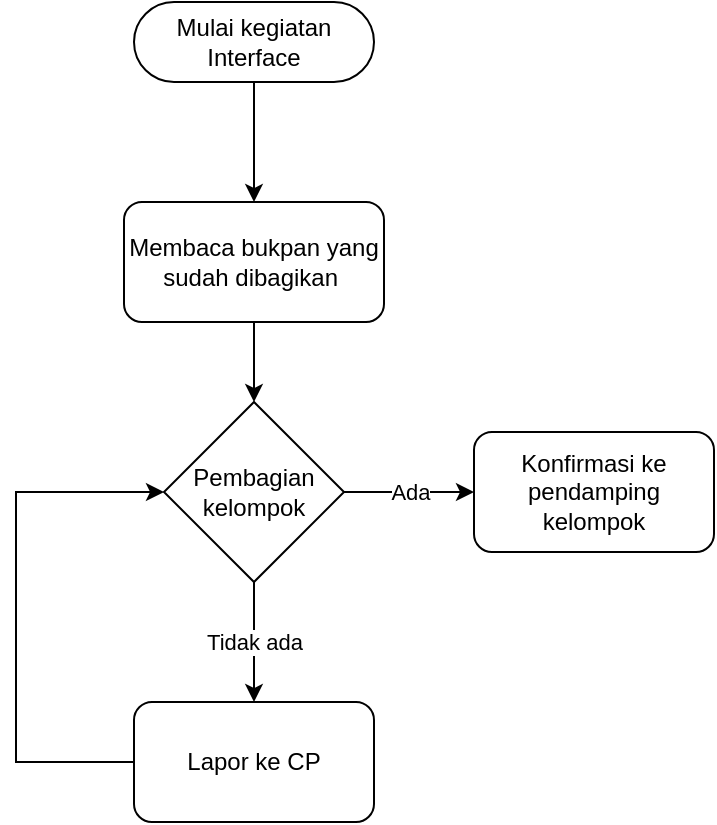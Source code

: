 <mxfile version="24.7.7">
  <diagram id="C5RBs43oDa-KdzZeNtuy" name="Page-1">
    <mxGraphModel dx="794" dy="539" grid="1" gridSize="10" guides="1" tooltips="1" connect="1" arrows="1" fold="1" page="1" pageScale="1" pageWidth="827" pageHeight="1169" math="0" shadow="0">
      <root>
        <mxCell id="WIyWlLk6GJQsqaUBKTNV-0" />
        <mxCell id="WIyWlLk6GJQsqaUBKTNV-1" parent="WIyWlLk6GJQsqaUBKTNV-0" />
        <mxCell id="WIyWlLk6GJQsqaUBKTNV-3" value="Mulai kegiatan Interface" style="rounded=1;whiteSpace=wrap;html=1;fontSize=12;glass=0;strokeWidth=1;shadow=0;arcSize=50;" parent="WIyWlLk6GJQsqaUBKTNV-1" vertex="1">
          <mxGeometry x="160" y="30" width="120" height="40" as="geometry" />
        </mxCell>
        <mxCell id="yGrnE1PD_NmoXbB0c2LZ-3" value="" style="edgeStyle=orthogonalEdgeStyle;rounded=0;orthogonalLoop=1;jettySize=auto;html=1;" edge="1" parent="WIyWlLk6GJQsqaUBKTNV-1" source="yGrnE1PD_NmoXbB0c2LZ-0" target="yGrnE1PD_NmoXbB0c2LZ-2">
          <mxGeometry relative="1" as="geometry" />
        </mxCell>
        <mxCell id="yGrnE1PD_NmoXbB0c2LZ-0" value="Membaca bukpan yang sudah dibagikan&amp;nbsp;" style="rounded=1;whiteSpace=wrap;html=1;" vertex="1" parent="WIyWlLk6GJQsqaUBKTNV-1">
          <mxGeometry x="155" y="130" width="130" height="60" as="geometry" />
        </mxCell>
        <mxCell id="yGrnE1PD_NmoXbB0c2LZ-1" value="" style="endArrow=classic;html=1;rounded=0;exitX=0.5;exitY=1;exitDx=0;exitDy=0;entryX=0.5;entryY=0;entryDx=0;entryDy=0;strokeColor=default;" edge="1" parent="WIyWlLk6GJQsqaUBKTNV-1" source="WIyWlLk6GJQsqaUBKTNV-3" target="yGrnE1PD_NmoXbB0c2LZ-0">
          <mxGeometry width="50" height="50" relative="1" as="geometry">
            <mxPoint x="210" y="170" as="sourcePoint" />
            <mxPoint x="260" y="120" as="targetPoint" />
          </mxGeometry>
        </mxCell>
        <mxCell id="yGrnE1PD_NmoXbB0c2LZ-5" value="Tidak ada" style="edgeStyle=orthogonalEdgeStyle;rounded=0;orthogonalLoop=1;jettySize=auto;html=1;" edge="1" parent="WIyWlLk6GJQsqaUBKTNV-1" source="yGrnE1PD_NmoXbB0c2LZ-2" target="yGrnE1PD_NmoXbB0c2LZ-4">
          <mxGeometry relative="1" as="geometry" />
        </mxCell>
        <mxCell id="yGrnE1PD_NmoXbB0c2LZ-12" value="Ada" style="edgeStyle=orthogonalEdgeStyle;rounded=0;orthogonalLoop=1;jettySize=auto;html=1;" edge="1" parent="WIyWlLk6GJQsqaUBKTNV-1" source="yGrnE1PD_NmoXbB0c2LZ-2" target="yGrnE1PD_NmoXbB0c2LZ-11">
          <mxGeometry relative="1" as="geometry" />
        </mxCell>
        <mxCell id="yGrnE1PD_NmoXbB0c2LZ-2" value="Pembagian kelompok" style="rhombus;whiteSpace=wrap;html=1;" vertex="1" parent="WIyWlLk6GJQsqaUBKTNV-1">
          <mxGeometry x="175" y="230" width="90" height="90" as="geometry" />
        </mxCell>
        <mxCell id="yGrnE1PD_NmoXbB0c2LZ-4" value="Lapor ke CP" style="rounded=1;whiteSpace=wrap;html=1;" vertex="1" parent="WIyWlLk6GJQsqaUBKTNV-1">
          <mxGeometry x="160" y="380" width="120" height="60" as="geometry" />
        </mxCell>
        <mxCell id="yGrnE1PD_NmoXbB0c2LZ-10" value="" style="endArrow=classic;html=1;rounded=0;exitX=0;exitY=0.5;exitDx=0;exitDy=0;edgeStyle=orthogonalEdgeStyle;entryX=0;entryY=0.5;entryDx=0;entryDy=0;" edge="1" parent="WIyWlLk6GJQsqaUBKTNV-1" source="yGrnE1PD_NmoXbB0c2LZ-4" target="yGrnE1PD_NmoXbB0c2LZ-2">
          <mxGeometry width="50" height="50" relative="1" as="geometry">
            <mxPoint x="210" y="300" as="sourcePoint" />
            <mxPoint x="100" y="280" as="targetPoint" />
            <Array as="points">
              <mxPoint x="101" y="410" />
              <mxPoint x="101" y="275" />
            </Array>
          </mxGeometry>
        </mxCell>
        <mxCell id="yGrnE1PD_NmoXbB0c2LZ-11" value="Konfirmasi ke pendamping kelompok" style="rounded=1;whiteSpace=wrap;html=1;" vertex="1" parent="WIyWlLk6GJQsqaUBKTNV-1">
          <mxGeometry x="330" y="245" width="120" height="60" as="geometry" />
        </mxCell>
      </root>
    </mxGraphModel>
  </diagram>
</mxfile>

